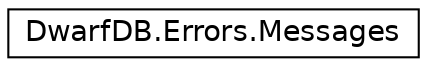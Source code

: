digraph "Graphical Class Hierarchy"
{
  edge [fontname="Helvetica",fontsize="14",labelfontname="Helvetica",labelfontsize="14"];
  node [fontname="Helvetica",fontsize="14",shape=record];
  rankdir="LR";
  Node1 [label="DwarfDB.Errors.Messages",height=0.2,width=0.4,color="black", fillcolor="white", style="filled",URL="$d8/db6/class_dwarf_d_b_1_1_errors_1_1_messages.html",tooltip="A class for errors output "];
}
